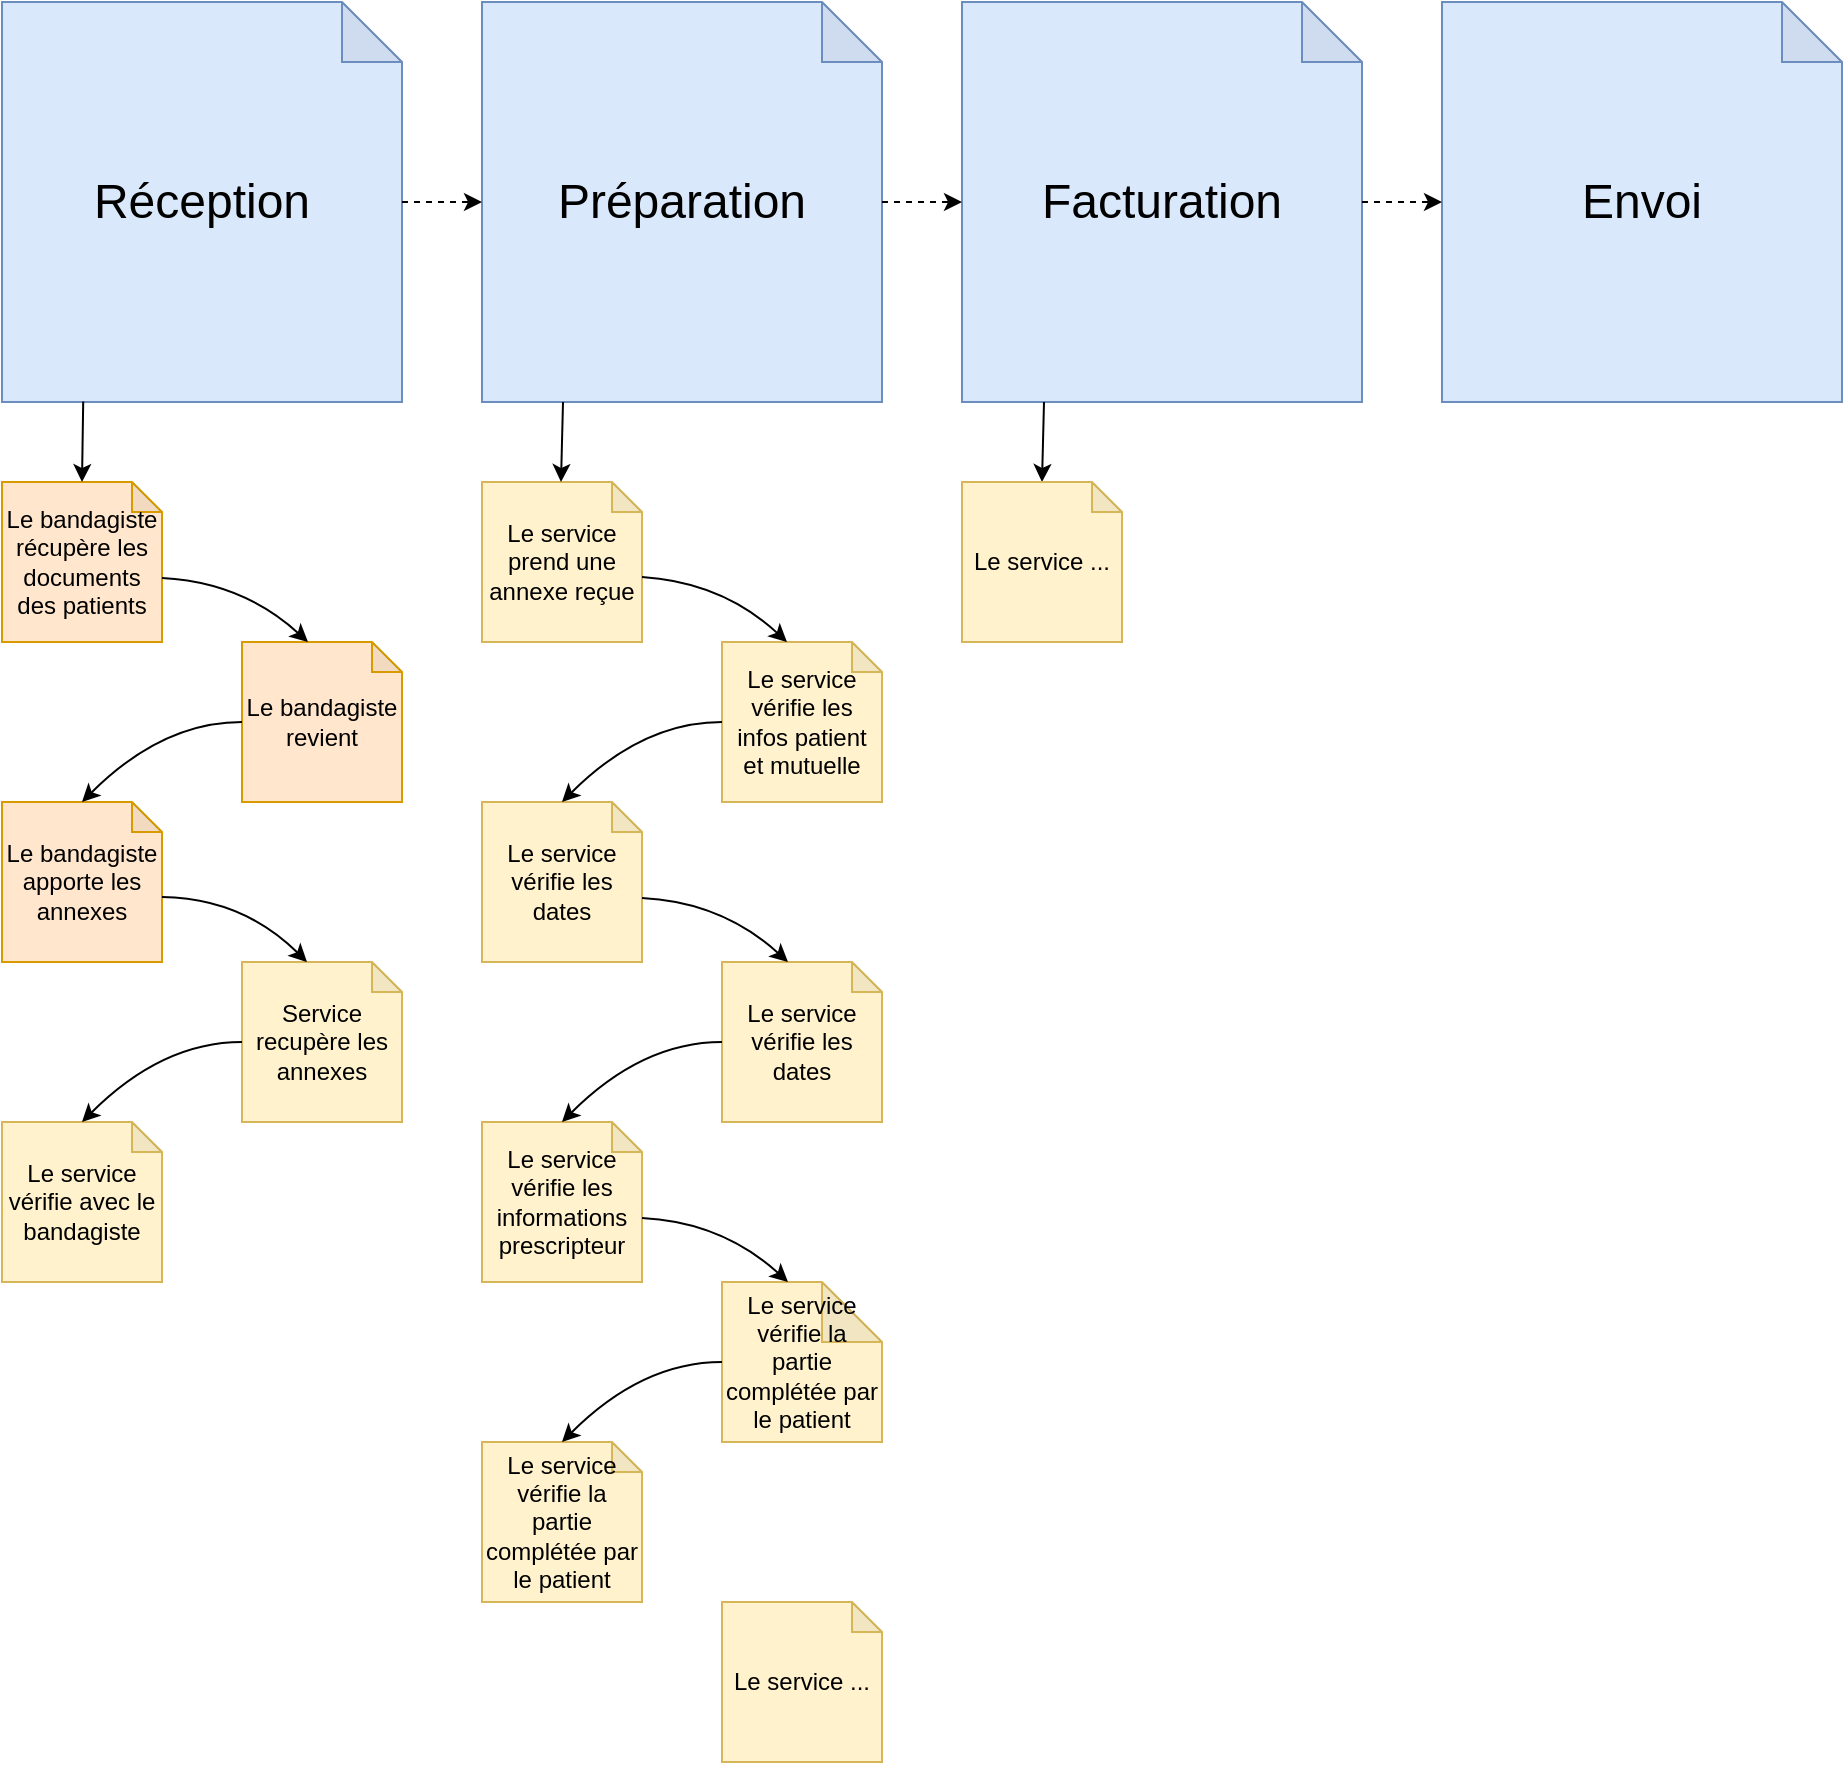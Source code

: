<mxfile version="22.0.6" type="device">
  <diagram name="Page-1" id="RNHyMbSFiVtRlCBoQxdk">
    <mxGraphModel dx="649" dy="1876" grid="1" gridSize="10" guides="1" tooltips="1" connect="1" arrows="1" fold="1" page="1" pageScale="1" pageWidth="827" pageHeight="1169" math="0" shadow="0">
      <root>
        <mxCell id="0" />
        <mxCell id="1" parent="0" />
        <mxCell id="GqGPdWvh9P1UWQMyCS3d-1" value="&lt;font style=&quot;font-size: 24px;&quot;&gt;Réception&lt;/font&gt;" style="shape=note;whiteSpace=wrap;html=1;backgroundOutline=1;darkOpacity=0.05;fillColor=#dae8fc;strokeColor=#6c8ebf;" vertex="1" parent="1">
          <mxGeometry y="-40" width="200" height="200" as="geometry" />
        </mxCell>
        <mxCell id="GqGPdWvh9P1UWQMyCS3d-2" value="&lt;font style=&quot;font-size: 24px;&quot;&gt;Préparation&lt;/font&gt;" style="shape=note;whiteSpace=wrap;html=1;backgroundOutline=1;darkOpacity=0.05;fillColor=#dae8fc;strokeColor=#6c8ebf;" vertex="1" parent="1">
          <mxGeometry x="240" y="-40" width="200" height="200" as="geometry" />
        </mxCell>
        <mxCell id="GqGPdWvh9P1UWQMyCS3d-3" value="&lt;font style=&quot;font-size: 24px;&quot;&gt;Facturation&lt;/font&gt;" style="shape=note;whiteSpace=wrap;html=1;backgroundOutline=1;darkOpacity=0.05;fillColor=#dae8fc;strokeColor=#6c8ebf;" vertex="1" parent="1">
          <mxGeometry x="480" y="-40" width="200" height="200" as="geometry" />
        </mxCell>
        <mxCell id="GqGPdWvh9P1UWQMyCS3d-4" value="&lt;font style=&quot;font-size: 24px;&quot;&gt;Envoi&lt;/font&gt;" style="shape=note;whiteSpace=wrap;html=1;backgroundOutline=1;darkOpacity=0.05;fillColor=#dae8fc;strokeColor=#6c8ebf;" vertex="1" parent="1">
          <mxGeometry x="720" y="-40" width="200" height="200" as="geometry" />
        </mxCell>
        <mxCell id="GqGPdWvh9P1UWQMyCS3d-5" style="edgeStyle=orthogonalEdgeStyle;rounded=0;orthogonalLoop=1;jettySize=auto;html=1;entryX=0;entryY=0.5;entryDx=0;entryDy=0;entryPerimeter=0;dashed=1;" edge="1" parent="1" source="GqGPdWvh9P1UWQMyCS3d-1" target="GqGPdWvh9P1UWQMyCS3d-2">
          <mxGeometry relative="1" as="geometry" />
        </mxCell>
        <mxCell id="GqGPdWvh9P1UWQMyCS3d-6" style="edgeStyle=orthogonalEdgeStyle;rounded=0;orthogonalLoop=1;jettySize=auto;html=1;entryX=0;entryY=0.5;entryDx=0;entryDy=0;entryPerimeter=0;dashed=1;" edge="1" parent="1" source="GqGPdWvh9P1UWQMyCS3d-2" target="GqGPdWvh9P1UWQMyCS3d-3">
          <mxGeometry relative="1" as="geometry" />
        </mxCell>
        <mxCell id="GqGPdWvh9P1UWQMyCS3d-7" style="edgeStyle=orthogonalEdgeStyle;rounded=0;orthogonalLoop=1;jettySize=auto;html=1;entryX=0;entryY=0.5;entryDx=0;entryDy=0;entryPerimeter=0;dashed=1;" edge="1" parent="1" source="GqGPdWvh9P1UWQMyCS3d-3" target="GqGPdWvh9P1UWQMyCS3d-4">
          <mxGeometry relative="1" as="geometry" />
        </mxCell>
        <mxCell id="GqGPdWvh9P1UWQMyCS3d-8" value="Le bandagiste apporte les annexes" style="shape=note;whiteSpace=wrap;html=1;backgroundOutline=1;darkOpacity=0.05;fillColor=#ffe6cc;strokeColor=#d79b00;size=15;" vertex="1" parent="1">
          <mxGeometry y="360" width="80" height="80" as="geometry" />
        </mxCell>
        <mxCell id="GqGPdWvh9P1UWQMyCS3d-9" value="Service recupère les annexes" style="shape=note;whiteSpace=wrap;html=1;backgroundOutline=1;darkOpacity=0.05;fillColor=#fff2cc;strokeColor=#d6b656;size=15;" vertex="1" parent="1">
          <mxGeometry x="120" y="440" width="80" height="80" as="geometry" />
        </mxCell>
        <mxCell id="GqGPdWvh9P1UWQMyCS3d-10" value="Le service vérifie avec le bandagiste" style="shape=note;whiteSpace=wrap;html=1;backgroundOutline=1;darkOpacity=0.05;fillColor=#fff2cc;strokeColor=#d6b656;size=15;" vertex="1" parent="1">
          <mxGeometry y="520" width="80" height="80" as="geometry" />
        </mxCell>
        <mxCell id="GqGPdWvh9P1UWQMyCS3d-19" value="Le service prend une annexe reçue" style="shape=note;whiteSpace=wrap;html=1;backgroundOutline=1;darkOpacity=0.05;fillColor=#fff2cc;strokeColor=#d6b656;size=15;" vertex="1" parent="1">
          <mxGeometry x="240" y="200" width="80" height="80" as="geometry" />
        </mxCell>
        <mxCell id="GqGPdWvh9P1UWQMyCS3d-20" value="Le service vérifie les infos patient et mutuelle" style="shape=note;whiteSpace=wrap;html=1;backgroundOutline=1;darkOpacity=0.05;fillColor=#fff2cc;strokeColor=#d6b656;size=15;" vertex="1" parent="1">
          <mxGeometry x="360" y="280" width="80" height="80" as="geometry" />
        </mxCell>
        <mxCell id="GqGPdWvh9P1UWQMyCS3d-21" value="Le service vérifie les dates" style="shape=note;whiteSpace=wrap;html=1;backgroundOutline=1;darkOpacity=0.05;fillColor=#fff2cc;strokeColor=#d6b656;size=15;" vertex="1" parent="1">
          <mxGeometry x="240" y="360" width="80" height="80" as="geometry" />
        </mxCell>
        <mxCell id="GqGPdWvh9P1UWQMyCS3d-22" value="Le service vérifie les dates" style="shape=note;whiteSpace=wrap;html=1;backgroundOutline=1;darkOpacity=0.05;fillColor=#fff2cc;strokeColor=#d6b656;size=15;" vertex="1" parent="1">
          <mxGeometry x="360" y="440" width="80" height="80" as="geometry" />
        </mxCell>
        <mxCell id="GqGPdWvh9P1UWQMyCS3d-23" value="Le service vérifie les informations prescripteur" style="shape=note;whiteSpace=wrap;html=1;backgroundOutline=1;darkOpacity=0.05;fillColor=#fff2cc;strokeColor=#d6b656;size=15;" vertex="1" parent="1">
          <mxGeometry x="240" y="520" width="80" height="80" as="geometry" />
        </mxCell>
        <mxCell id="GqGPdWvh9P1UWQMyCS3d-24" value="Le service vérifie la partie complétée par le patient" style="shape=note;whiteSpace=wrap;html=1;backgroundOutline=1;darkOpacity=0.05;fillColor=#fff2cc;strokeColor=#d6b656;" vertex="1" parent="1">
          <mxGeometry x="360" y="600" width="80" height="80" as="geometry" />
        </mxCell>
        <mxCell id="GqGPdWvh9P1UWQMyCS3d-25" value="Le service vérifie la partie complétée par le patient" style="shape=note;whiteSpace=wrap;html=1;backgroundOutline=1;darkOpacity=0.05;fillColor=#fff2cc;strokeColor=#d6b656;size=15;" vertex="1" parent="1">
          <mxGeometry x="240" y="680" width="80" height="80" as="geometry" />
        </mxCell>
        <mxCell id="GqGPdWvh9P1UWQMyCS3d-32" value="" style="endArrow=classic;html=1;exitX=0;exitY=0;exitDx=80;exitDy=47.5;exitPerimeter=0;entryX=0;entryY=0;entryDx=32.5;entryDy=0;entryPerimeter=0;curved=1;" edge="1" parent="1" source="GqGPdWvh9P1UWQMyCS3d-8" target="GqGPdWvh9P1UWQMyCS3d-9">
          <mxGeometry width="50" height="50" relative="1" as="geometry">
            <mxPoint x="50" y="610" as="sourcePoint" />
            <mxPoint x="100" y="560" as="targetPoint" />
            <Array as="points">
              <mxPoint x="120" y="408" />
            </Array>
          </mxGeometry>
        </mxCell>
        <mxCell id="GqGPdWvh9P1UWQMyCS3d-34" value="" style="endArrow=classic;html=1;exitX=0;exitY=0.5;exitDx=0;exitDy=0;exitPerimeter=0;entryX=0.5;entryY=0;entryDx=0;entryDy=0;entryPerimeter=0;curved=1;" edge="1" parent="1" source="GqGPdWvh9P1UWQMyCS3d-9" target="GqGPdWvh9P1UWQMyCS3d-10">
          <mxGeometry width="50" height="50" relative="1" as="geometry">
            <mxPoint x="50" y="610" as="sourcePoint" />
            <mxPoint x="100" y="560" as="targetPoint" />
            <Array as="points">
              <mxPoint x="80" y="480" />
            </Array>
          </mxGeometry>
        </mxCell>
        <mxCell id="GqGPdWvh9P1UWQMyCS3d-35" value="" style="endArrow=classic;html=1;exitX=0;exitY=0;exitDx=80;exitDy=47.5;exitPerimeter=0;entryX=0;entryY=0;entryDx=32.5;entryDy=0;entryPerimeter=0;curved=1;" edge="1" parent="1" source="GqGPdWvh9P1UWQMyCS3d-19" target="GqGPdWvh9P1UWQMyCS3d-20">
          <mxGeometry width="50" height="50" relative="1" as="geometry">
            <mxPoint x="390" y="450" as="sourcePoint" />
            <mxPoint x="440" y="400" as="targetPoint" />
            <Array as="points">
              <mxPoint x="360" y="250" />
            </Array>
          </mxGeometry>
        </mxCell>
        <mxCell id="GqGPdWvh9P1UWQMyCS3d-36" value="" style="endArrow=classic;html=1;exitX=0;exitY=0.5;exitDx=0;exitDy=0;exitPerimeter=0;entryX=0.5;entryY=0;entryDx=0;entryDy=0;entryPerimeter=0;curved=1;" edge="1" parent="1" source="GqGPdWvh9P1UWQMyCS3d-20" target="GqGPdWvh9P1UWQMyCS3d-21">
          <mxGeometry width="50" height="50" relative="1" as="geometry">
            <mxPoint x="270" y="290" as="sourcePoint" />
            <mxPoint x="320" y="240" as="targetPoint" />
            <Array as="points">
              <mxPoint x="320" y="320" />
            </Array>
          </mxGeometry>
        </mxCell>
        <mxCell id="GqGPdWvh9P1UWQMyCS3d-39" value="" style="endArrow=classic;html=1;exitX=0;exitY=0;exitDx=80;exitDy=47.5;exitPerimeter=0;entryX=0;entryY=0;entryDx=32.5;entryDy=0;entryPerimeter=0;curved=1;" edge="1" parent="1">
          <mxGeometry width="50" height="50" relative="1" as="geometry">
            <mxPoint x="320" y="408" as="sourcePoint" />
            <mxPoint x="393" y="440" as="targetPoint" />
            <Array as="points">
              <mxPoint x="360" y="410" />
            </Array>
          </mxGeometry>
        </mxCell>
        <mxCell id="GqGPdWvh9P1UWQMyCS3d-40" value="" style="endArrow=classic;html=1;exitX=0;exitY=0.5;exitDx=0;exitDy=0;exitPerimeter=0;entryX=0.5;entryY=0;entryDx=0;entryDy=0;entryPerimeter=0;curved=1;" edge="1" parent="1">
          <mxGeometry width="50" height="50" relative="1" as="geometry">
            <mxPoint x="360" y="480" as="sourcePoint" />
            <mxPoint x="280" y="520" as="targetPoint" />
            <Array as="points">
              <mxPoint x="320" y="480" />
            </Array>
          </mxGeometry>
        </mxCell>
        <mxCell id="GqGPdWvh9P1UWQMyCS3d-41" value="" style="endArrow=classic;html=1;exitX=0;exitY=0.5;exitDx=0;exitDy=0;exitPerimeter=0;entryX=0.5;entryY=0;entryDx=0;entryDy=0;entryPerimeter=0;curved=1;" edge="1" parent="1">
          <mxGeometry width="50" height="50" relative="1" as="geometry">
            <mxPoint x="360" y="640" as="sourcePoint" />
            <mxPoint x="280" y="680" as="targetPoint" />
            <Array as="points">
              <mxPoint x="320" y="640" />
            </Array>
          </mxGeometry>
        </mxCell>
        <mxCell id="GqGPdWvh9P1UWQMyCS3d-42" value="" style="endArrow=classic;html=1;exitX=0;exitY=0;exitDx=80;exitDy=47.5;exitPerimeter=0;entryX=0;entryY=0;entryDx=32.5;entryDy=0;entryPerimeter=0;curved=1;" edge="1" parent="1">
          <mxGeometry width="50" height="50" relative="1" as="geometry">
            <mxPoint x="320" y="568" as="sourcePoint" />
            <mxPoint x="393" y="600" as="targetPoint" />
            <Array as="points">
              <mxPoint x="360" y="570" />
            </Array>
          </mxGeometry>
        </mxCell>
        <mxCell id="GqGPdWvh9P1UWQMyCS3d-43" value="Le bandagiste récupère les documents des patients" style="shape=note;whiteSpace=wrap;html=1;backgroundOutline=1;darkOpacity=0.05;fillColor=#ffe6cc;strokeColor=#d79b00;size=15;" vertex="1" parent="1">
          <mxGeometry y="200" width="80" height="80" as="geometry" />
        </mxCell>
        <mxCell id="GqGPdWvh9P1UWQMyCS3d-46" value="Le bandagiste revient " style="shape=note;whiteSpace=wrap;html=1;backgroundOutline=1;darkOpacity=0.05;fillColor=#ffe6cc;strokeColor=#d79b00;size=15;" vertex="1" parent="1">
          <mxGeometry x="120" y="280" width="80" height="80" as="geometry" />
        </mxCell>
        <mxCell id="GqGPdWvh9P1UWQMyCS3d-48" value="" style="endArrow=classic;html=1;exitX=0;exitY=0;exitDx=80;exitDy=47.5;exitPerimeter=0;entryX=0;entryY=0;entryDx=32.5;entryDy=0;entryPerimeter=0;curved=1;" edge="1" parent="1">
          <mxGeometry width="50" height="50" relative="1" as="geometry">
            <mxPoint x="80" y="248" as="sourcePoint" />
            <mxPoint x="153" y="280" as="targetPoint" />
            <Array as="points">
              <mxPoint x="120" y="250" />
            </Array>
          </mxGeometry>
        </mxCell>
        <mxCell id="GqGPdWvh9P1UWQMyCS3d-49" value="" style="endArrow=classic;html=1;exitX=0;exitY=0.5;exitDx=0;exitDy=0;exitPerimeter=0;entryX=0.5;entryY=0;entryDx=0;entryDy=0;entryPerimeter=0;curved=1;" edge="1" parent="1">
          <mxGeometry width="50" height="50" relative="1" as="geometry">
            <mxPoint x="120" y="320" as="sourcePoint" />
            <mxPoint x="40" y="360" as="targetPoint" />
            <Array as="points">
              <mxPoint x="80" y="320" />
            </Array>
          </mxGeometry>
        </mxCell>
        <mxCell id="GqGPdWvh9P1UWQMyCS3d-50" value="" style="endArrow=classic;html=1;rounded=0;exitX=0.203;exitY=0.999;exitDx=0;exitDy=0;exitPerimeter=0;entryX=0.5;entryY=0;entryDx=0;entryDy=0;entryPerimeter=0;" edge="1" parent="1" source="GqGPdWvh9P1UWQMyCS3d-1" target="GqGPdWvh9P1UWQMyCS3d-43">
          <mxGeometry width="50" height="50" relative="1" as="geometry">
            <mxPoint x="300" y="350" as="sourcePoint" />
            <mxPoint x="350" y="300" as="targetPoint" />
          </mxGeometry>
        </mxCell>
        <mxCell id="GqGPdWvh9P1UWQMyCS3d-51" value="" style="endArrow=classic;html=1;rounded=0;exitX=0.203;exitY=0.999;exitDx=0;exitDy=0;exitPerimeter=0;entryX=0.5;entryY=0;entryDx=0;entryDy=0;entryPerimeter=0;" edge="1" parent="1">
          <mxGeometry width="50" height="50" relative="1" as="geometry">
            <mxPoint x="280.5" y="160" as="sourcePoint" />
            <mxPoint x="279.5" y="200" as="targetPoint" />
          </mxGeometry>
        </mxCell>
        <mxCell id="GqGPdWvh9P1UWQMyCS3d-52" value="" style="endArrow=classic;html=1;rounded=0;exitX=0.203;exitY=0.999;exitDx=0;exitDy=0;exitPerimeter=0;entryX=0.5;entryY=0;entryDx=0;entryDy=0;entryPerimeter=0;" edge="1" parent="1">
          <mxGeometry width="50" height="50" relative="1" as="geometry">
            <mxPoint x="521" y="160" as="sourcePoint" />
            <mxPoint x="520" y="200" as="targetPoint" />
          </mxGeometry>
        </mxCell>
        <mxCell id="GqGPdWvh9P1UWQMyCS3d-53" value="Le service ..." style="shape=note;whiteSpace=wrap;html=1;backgroundOutline=1;darkOpacity=0.05;fillColor=#fff2cc;strokeColor=#d6b656;size=15;" vertex="1" parent="1">
          <mxGeometry x="480" y="200" width="80" height="80" as="geometry" />
        </mxCell>
        <mxCell id="GqGPdWvh9P1UWQMyCS3d-54" value="Le service ..." style="shape=note;whiteSpace=wrap;html=1;backgroundOutline=1;darkOpacity=0.05;fillColor=#fff2cc;strokeColor=#d6b656;size=15;" vertex="1" parent="1">
          <mxGeometry x="360" y="760" width="80" height="80" as="geometry" />
        </mxCell>
      </root>
    </mxGraphModel>
  </diagram>
</mxfile>
